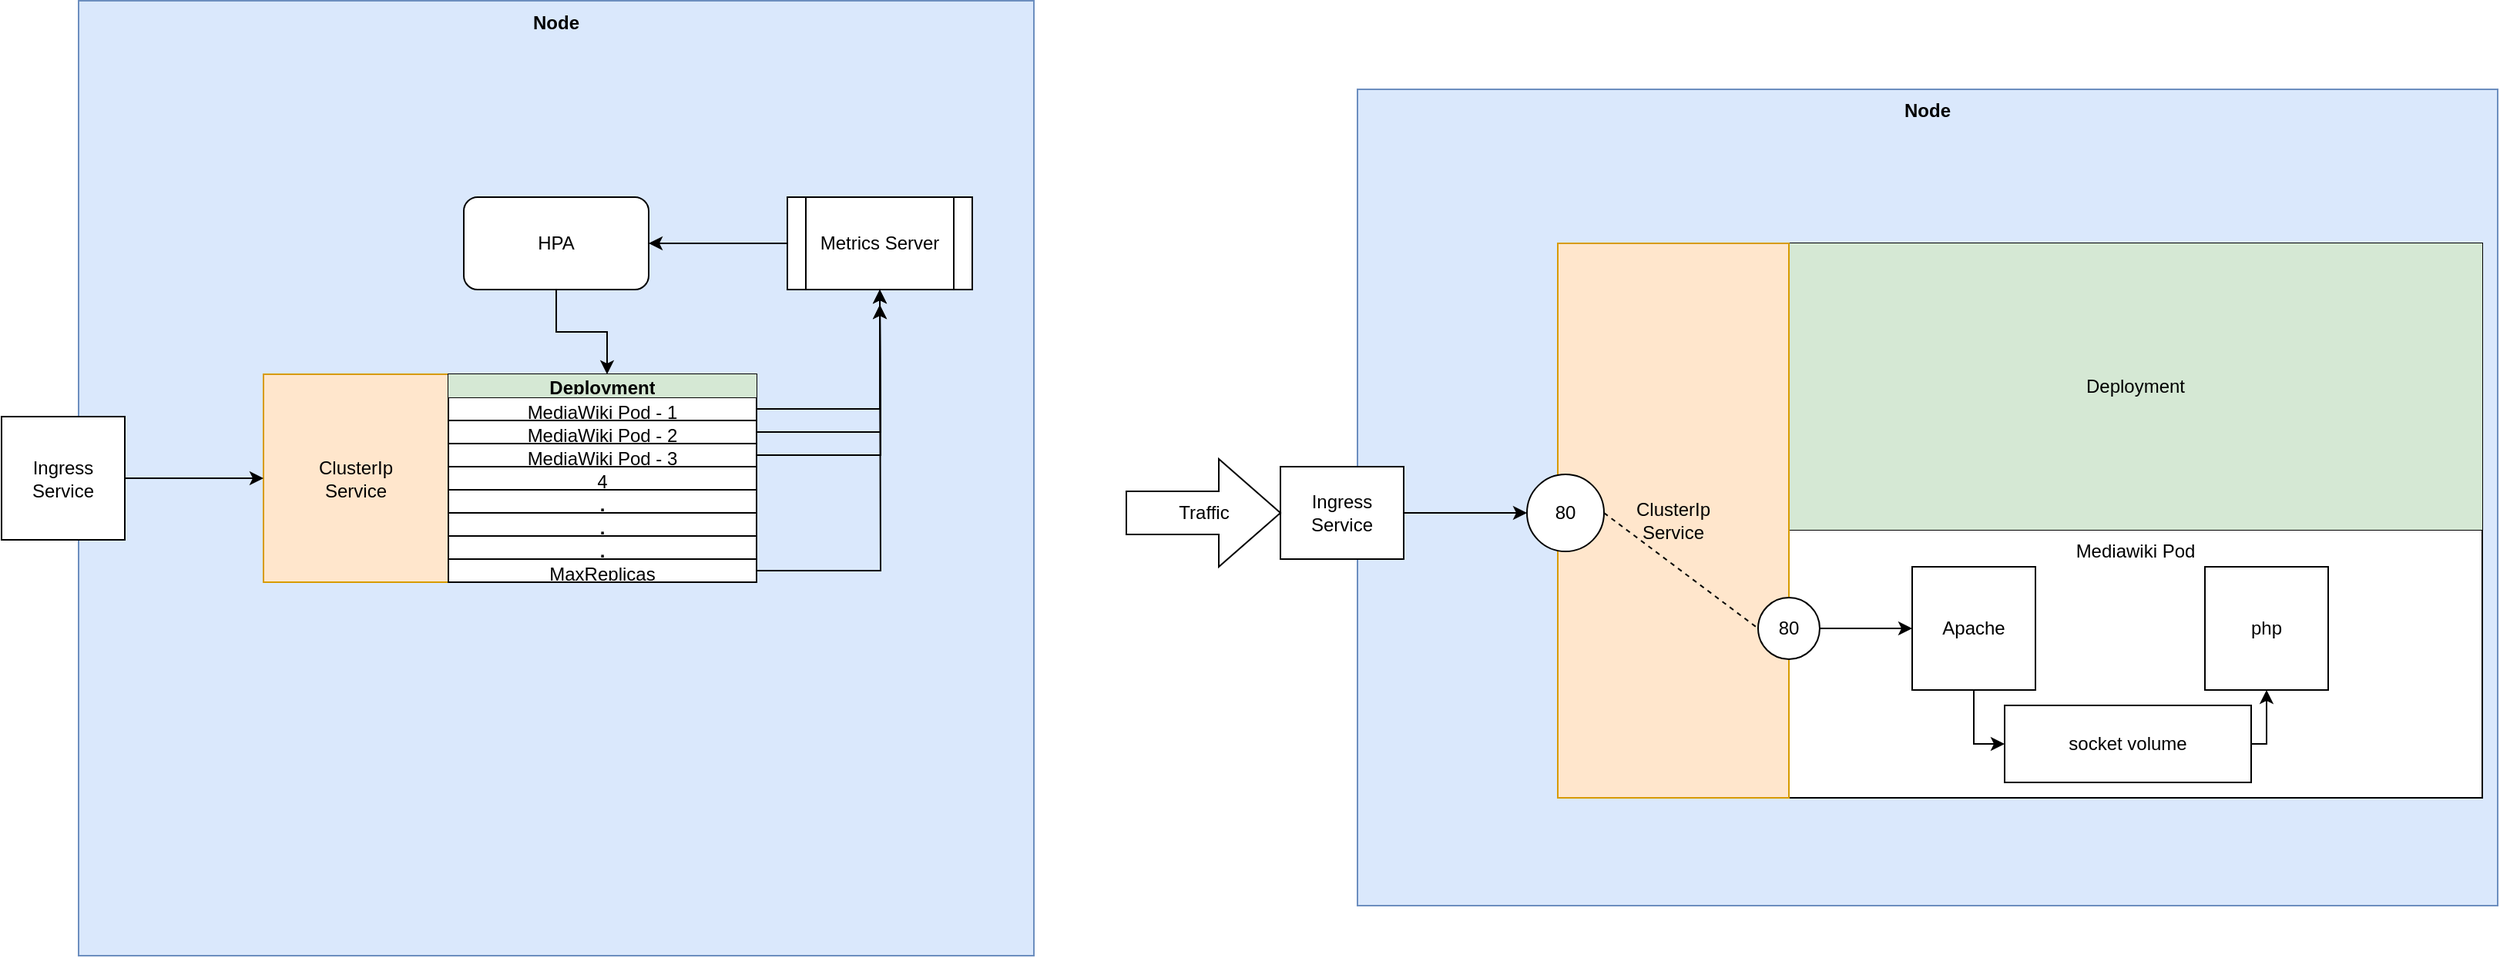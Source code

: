 <mxfile version="13.6.5" type="github">
  <diagram id="c2xdGZVpfBFtZU06sFAu" name="Page-1">
    <mxGraphModel dx="3122" dy="1873" grid="1" gridSize="10" guides="1" tooltips="1" connect="1" arrows="1" fold="1" page="1" pageScale="1" pageWidth="850" pageHeight="1100" math="0" shadow="0">
      <root>
        <mxCell id="0" />
        <mxCell id="1" parent="0" />
        <mxCell id="wnEvhWCxzCJM_M5vKxWp-17" value="&lt;div&gt;&lt;b&gt;Node&lt;/b&gt;&lt;/div&gt;" style="rounded=0;whiteSpace=wrap;html=1;verticalAlign=top;fillColor=#dae8fc;strokeColor=#6c8ebf;" vertex="1" parent="1">
          <mxGeometry x="20" y="50" width="740" height="530" as="geometry" />
        </mxCell>
        <mxCell id="wnEvhWCxzCJM_M5vKxWp-2" value="" style="shape=table;html=1;whiteSpace=wrap;startSize=0;container=1;collapsible=0;childLayout=tableLayout;verticalAlign=top;" vertex="1" parent="1">
          <mxGeometry x="300" y="150" width="450" height="360" as="geometry" />
        </mxCell>
        <mxCell id="wnEvhWCxzCJM_M5vKxWp-3" value="" style="shape=partialRectangle;html=1;whiteSpace=wrap;collapsible=0;dropTarget=0;pointerEvents=0;fillColor=none;top=0;left=0;bottom=0;right=0;points=[[0,0.5],[1,0.5]];portConstraint=eastwest;" vertex="1" parent="wnEvhWCxzCJM_M5vKxWp-2">
          <mxGeometry width="450" height="186" as="geometry" />
        </mxCell>
        <mxCell id="wnEvhWCxzCJM_M5vKxWp-4" value="Deployment" style="shape=partialRectangle;html=1;whiteSpace=wrap;connectable=0;overflow=hidden;fillColor=#d5e8d4;top=0;left=0;bottom=0;right=0;strokeColor=#82b366;" vertex="1" parent="wnEvhWCxzCJM_M5vKxWp-3">
          <mxGeometry width="450" height="186" as="geometry" />
        </mxCell>
        <mxCell id="wnEvhWCxzCJM_M5vKxWp-5" value="" style="shape=partialRectangle;html=1;whiteSpace=wrap;collapsible=0;dropTarget=0;pointerEvents=0;fillColor=none;top=0;left=0;bottom=0;right=0;points=[[0,0.5],[1,0.5]];portConstraint=eastwest;" vertex="1" parent="wnEvhWCxzCJM_M5vKxWp-2">
          <mxGeometry y="186" width="450" height="174" as="geometry" />
        </mxCell>
        <mxCell id="wnEvhWCxzCJM_M5vKxWp-6" value="&lt;div&gt;Mediawiki Pod&lt;/div&gt;" style="shape=partialRectangle;html=1;whiteSpace=wrap;connectable=0;overflow=hidden;fillColor=none;top=0;left=0;bottom=0;right=0;verticalAlign=top;" vertex="1" parent="wnEvhWCxzCJM_M5vKxWp-5">
          <mxGeometry width="450" height="174" as="geometry" />
        </mxCell>
        <mxCell id="wnEvhWCxzCJM_M5vKxWp-11" style="edgeStyle=orthogonalEdgeStyle;rounded=0;orthogonalLoop=1;jettySize=auto;html=1;exitX=0.5;exitY=1;exitDx=0;exitDy=0;entryX=0;entryY=0.5;entryDx=0;entryDy=0;" edge="1" parent="1" source="wnEvhWCxzCJM_M5vKxWp-7" target="wnEvhWCxzCJM_M5vKxWp-10">
          <mxGeometry relative="1" as="geometry" />
        </mxCell>
        <mxCell id="wnEvhWCxzCJM_M5vKxWp-7" value="Apache" style="whiteSpace=wrap;html=1;aspect=fixed;" vertex="1" parent="1">
          <mxGeometry x="380" y="360" width="80" height="80" as="geometry" />
        </mxCell>
        <mxCell id="wnEvhWCxzCJM_M5vKxWp-8" value="php" style="whiteSpace=wrap;html=1;aspect=fixed;" vertex="1" parent="1">
          <mxGeometry x="570" y="360" width="80" height="80" as="geometry" />
        </mxCell>
        <mxCell id="wnEvhWCxzCJM_M5vKxWp-9" value="ClusterIp&lt;br&gt;Service" style="rounded=0;whiteSpace=wrap;html=1;fillColor=#ffe6cc;strokeColor=#d79b00;" vertex="1" parent="1">
          <mxGeometry x="150" y="150" width="150" height="360" as="geometry" />
        </mxCell>
        <mxCell id="wnEvhWCxzCJM_M5vKxWp-12" style="edgeStyle=orthogonalEdgeStyle;rounded=0;orthogonalLoop=1;jettySize=auto;html=1;exitX=1;exitY=0.5;exitDx=0;exitDy=0;entryX=0.5;entryY=1;entryDx=0;entryDy=0;" edge="1" parent="1" source="wnEvhWCxzCJM_M5vKxWp-10" target="wnEvhWCxzCJM_M5vKxWp-8">
          <mxGeometry relative="1" as="geometry" />
        </mxCell>
        <mxCell id="wnEvhWCxzCJM_M5vKxWp-10" value="socket volume" style="rounded=0;whiteSpace=wrap;html=1;" vertex="1" parent="1">
          <mxGeometry x="440" y="450" width="160" height="50" as="geometry" />
        </mxCell>
        <mxCell id="wnEvhWCxzCJM_M5vKxWp-14" style="edgeStyle=orthogonalEdgeStyle;rounded=0;orthogonalLoop=1;jettySize=auto;html=1;exitX=1;exitY=0.5;exitDx=0;exitDy=0;entryX=0;entryY=0.5;entryDx=0;entryDy=0;" edge="1" parent="1" source="wnEvhWCxzCJM_M5vKxWp-13" target="wnEvhWCxzCJM_M5vKxWp-7">
          <mxGeometry relative="1" as="geometry" />
        </mxCell>
        <mxCell id="wnEvhWCxzCJM_M5vKxWp-13" value="80" style="ellipse;whiteSpace=wrap;html=1;aspect=fixed;" vertex="1" parent="1">
          <mxGeometry x="280" y="380" width="40" height="40" as="geometry" />
        </mxCell>
        <mxCell id="wnEvhWCxzCJM_M5vKxWp-15" value="80" style="ellipse;whiteSpace=wrap;html=1;aspect=fixed;" vertex="1" parent="1">
          <mxGeometry x="130" y="300" width="50" height="50" as="geometry" />
        </mxCell>
        <mxCell id="wnEvhWCxzCJM_M5vKxWp-16" value="" style="endArrow=none;dashed=1;html=1;exitX=1;exitY=0.5;exitDx=0;exitDy=0;entryX=0;entryY=0.5;entryDx=0;entryDy=0;" edge="1" parent="1" source="wnEvhWCxzCJM_M5vKxWp-15" target="wnEvhWCxzCJM_M5vKxWp-13">
          <mxGeometry width="50" height="50" relative="1" as="geometry">
            <mxPoint x="400" y="420" as="sourcePoint" />
            <mxPoint x="450" y="370" as="targetPoint" />
          </mxGeometry>
        </mxCell>
        <mxCell id="wnEvhWCxzCJM_M5vKxWp-19" style="edgeStyle=orthogonalEdgeStyle;rounded=0;orthogonalLoop=1;jettySize=auto;html=1;exitX=1;exitY=0.5;exitDx=0;exitDy=0;entryX=0;entryY=0.5;entryDx=0;entryDy=0;" edge="1" parent="1" source="wnEvhWCxzCJM_M5vKxWp-18" target="wnEvhWCxzCJM_M5vKxWp-15">
          <mxGeometry relative="1" as="geometry" />
        </mxCell>
        <mxCell id="wnEvhWCxzCJM_M5vKxWp-18" value="Ingress&lt;br&gt;Service" style="rounded=0;whiteSpace=wrap;html=1;" vertex="1" parent="1">
          <mxGeometry x="-30" y="295" width="80" height="60" as="geometry" />
        </mxCell>
        <mxCell id="wnEvhWCxzCJM_M5vKxWp-20" value="Traffic" style="html=1;shadow=0;dashed=0;align=center;verticalAlign=middle;shape=mxgraph.arrows2.arrow;dy=0.6;dx=40;notch=0;" vertex="1" parent="1">
          <mxGeometry x="-130" y="290" width="100" height="70" as="geometry" />
        </mxCell>
        <mxCell id="wnEvhWCxzCJM_M5vKxWp-21" value="&lt;b&gt;Node&lt;/b&gt;" style="whiteSpace=wrap;html=1;aspect=fixed;fillColor=#dae8fc;strokeColor=#6c8ebf;verticalAlign=top;" vertex="1" parent="1">
          <mxGeometry x="-810" y="-7.5" width="620" height="620" as="geometry" />
        </mxCell>
        <mxCell id="wnEvhWCxzCJM_M5vKxWp-44" style="edgeStyle=orthogonalEdgeStyle;rounded=0;orthogonalLoop=1;jettySize=auto;html=1;exitX=0.5;exitY=1;exitDx=0;exitDy=0;entryX=0.515;entryY=0;entryDx=0;entryDy=0;entryPerimeter=0;" edge="1" parent="1" source="wnEvhWCxzCJM_M5vKxWp-22" target="wnEvhWCxzCJM_M5vKxWp-26">
          <mxGeometry relative="1" as="geometry" />
        </mxCell>
        <mxCell id="wnEvhWCxzCJM_M5vKxWp-22" value="HPA" style="rounded=1;whiteSpace=wrap;html=1;" vertex="1" parent="1">
          <mxGeometry x="-560" y="120" width="120" height="60" as="geometry" />
        </mxCell>
        <mxCell id="wnEvhWCxzCJM_M5vKxWp-24" value="&lt;div&gt;ClusterIp&lt;/div&gt;&lt;div&gt;Service&lt;br&gt;&lt;/div&gt;" style="rounded=0;whiteSpace=wrap;html=1;fillColor=#ffe6cc;strokeColor=#d79b00;" vertex="1" parent="1">
          <mxGeometry x="-690" y="235" width="120" height="135" as="geometry" />
        </mxCell>
        <mxCell id="wnEvhWCxzCJM_M5vKxWp-25" value="" style="shape=table;html=1;whiteSpace=wrap;startSize=0;container=1;collapsible=0;childLayout=tableLayout;verticalAlign=top;" vertex="1" parent="1">
          <mxGeometry x="-570" y="235" width="200" height="135" as="geometry" />
        </mxCell>
        <mxCell id="wnEvhWCxzCJM_M5vKxWp-26" value="" style="shape=partialRectangle;html=1;whiteSpace=wrap;collapsible=0;dropTarget=0;pointerEvents=0;fillColor=none;top=0;left=0;bottom=0;right=0;points=[[0,0.5],[1,0.5]];portConstraint=eastwest;" vertex="1" parent="wnEvhWCxzCJM_M5vKxWp-25">
          <mxGeometry width="200" height="15" as="geometry" />
        </mxCell>
        <mxCell id="wnEvhWCxzCJM_M5vKxWp-27" value="&lt;b&gt;Deployment&lt;/b&gt;" style="shape=partialRectangle;html=1;whiteSpace=wrap;connectable=0;overflow=hidden;fillColor=#d5e8d4;top=0;left=0;bottom=0;right=0;strokeColor=#82b366;verticalAlign=bottom;" vertex="1" parent="wnEvhWCxzCJM_M5vKxWp-26">
          <mxGeometry width="200" height="15" as="geometry" />
        </mxCell>
        <mxCell id="wnEvhWCxzCJM_M5vKxWp-28" value="" style="shape=partialRectangle;html=1;whiteSpace=wrap;collapsible=0;dropTarget=0;pointerEvents=0;fillColor=none;top=0;left=0;bottom=0;right=0;points=[[0,0.5],[1,0.5]];portConstraint=eastwest;" vertex="1" parent="wnEvhWCxzCJM_M5vKxWp-25">
          <mxGeometry y="15" width="200" height="15" as="geometry" />
        </mxCell>
        <mxCell id="wnEvhWCxzCJM_M5vKxWp-29" value="&lt;div&gt;MediaWiki Pod - 1&lt;/div&gt;" style="shape=partialRectangle;html=1;whiteSpace=wrap;connectable=0;overflow=hidden;fillColor=none;top=0;left=0;bottom=0;right=0;" vertex="1" parent="wnEvhWCxzCJM_M5vKxWp-28">
          <mxGeometry width="200" height="15" as="geometry" />
        </mxCell>
        <mxCell id="wnEvhWCxzCJM_M5vKxWp-30" value="" style="shape=partialRectangle;html=1;whiteSpace=wrap;collapsible=0;dropTarget=0;pointerEvents=0;fillColor=none;top=0;left=0;bottom=0;right=0;points=[[0,0.5],[1,0.5]];portConstraint=eastwest;" vertex="1" parent="wnEvhWCxzCJM_M5vKxWp-25">
          <mxGeometry y="30" width="200" height="15" as="geometry" />
        </mxCell>
        <mxCell id="wnEvhWCxzCJM_M5vKxWp-31" value="MediaWiki Pod - 2" style="shape=partialRectangle;html=1;whiteSpace=wrap;connectable=0;overflow=hidden;fillColor=none;top=0;left=0;bottom=0;right=0;" vertex="1" parent="wnEvhWCxzCJM_M5vKxWp-30">
          <mxGeometry width="200" height="15" as="geometry" />
        </mxCell>
        <mxCell id="wnEvhWCxzCJM_M5vKxWp-32" value="" style="shape=partialRectangle;html=1;whiteSpace=wrap;collapsible=0;dropTarget=0;pointerEvents=0;fillColor=none;top=0;left=0;bottom=0;right=0;points=[[0,0.5],[1,0.5]];portConstraint=eastwest;" vertex="1" parent="wnEvhWCxzCJM_M5vKxWp-25">
          <mxGeometry y="45" width="200" height="15" as="geometry" />
        </mxCell>
        <mxCell id="wnEvhWCxzCJM_M5vKxWp-33" value="&lt;div&gt;MediaWiki Pod - 3&lt;br&gt;&lt;/div&gt;" style="shape=partialRectangle;html=1;whiteSpace=wrap;connectable=0;overflow=hidden;fillColor=none;top=0;left=0;bottom=0;right=0;" vertex="1" parent="wnEvhWCxzCJM_M5vKxWp-32">
          <mxGeometry width="200" height="15" as="geometry" />
        </mxCell>
        <mxCell id="wnEvhWCxzCJM_M5vKxWp-42" style="shape=partialRectangle;html=1;whiteSpace=wrap;collapsible=0;dropTarget=0;pointerEvents=0;fillColor=none;top=0;left=0;bottom=0;right=0;points=[[0,0.5],[1,0.5]];portConstraint=eastwest;" vertex="1" parent="wnEvhWCxzCJM_M5vKxWp-25">
          <mxGeometry y="60" width="200" height="15" as="geometry" />
        </mxCell>
        <mxCell id="wnEvhWCxzCJM_M5vKxWp-43" value="4" style="shape=partialRectangle;html=1;whiteSpace=wrap;connectable=0;overflow=hidden;fillColor=none;top=0;left=0;bottom=0;right=0;" vertex="1" parent="wnEvhWCxzCJM_M5vKxWp-42">
          <mxGeometry width="200" height="15" as="geometry" />
        </mxCell>
        <mxCell id="wnEvhWCxzCJM_M5vKxWp-40" style="shape=partialRectangle;html=1;whiteSpace=wrap;collapsible=0;dropTarget=0;pointerEvents=0;fillColor=none;top=0;left=0;bottom=0;right=0;points=[[0,0.5],[1,0.5]];portConstraint=eastwest;" vertex="1" parent="wnEvhWCxzCJM_M5vKxWp-25">
          <mxGeometry y="75" width="200" height="15" as="geometry" />
        </mxCell>
        <mxCell id="wnEvhWCxzCJM_M5vKxWp-41" value="&lt;b&gt;.&lt;/b&gt;" style="shape=partialRectangle;html=1;whiteSpace=wrap;connectable=0;overflow=hidden;fillColor=none;top=0;left=0;bottom=0;right=0;" vertex="1" parent="wnEvhWCxzCJM_M5vKxWp-40">
          <mxGeometry width="200" height="15" as="geometry" />
        </mxCell>
        <mxCell id="wnEvhWCxzCJM_M5vKxWp-38" style="shape=partialRectangle;html=1;whiteSpace=wrap;collapsible=0;dropTarget=0;pointerEvents=0;fillColor=none;top=0;left=0;bottom=0;right=0;points=[[0,0.5],[1,0.5]];portConstraint=eastwest;" vertex="1" parent="wnEvhWCxzCJM_M5vKxWp-25">
          <mxGeometry y="90" width="200" height="15" as="geometry" />
        </mxCell>
        <mxCell id="wnEvhWCxzCJM_M5vKxWp-39" value="&lt;b&gt;.&lt;/b&gt;" style="shape=partialRectangle;html=1;whiteSpace=wrap;connectable=0;overflow=hidden;fillColor=none;top=0;left=0;bottom=0;right=0;" vertex="1" parent="wnEvhWCxzCJM_M5vKxWp-38">
          <mxGeometry width="200" height="15" as="geometry" />
        </mxCell>
        <mxCell id="wnEvhWCxzCJM_M5vKxWp-36" style="shape=partialRectangle;html=1;whiteSpace=wrap;collapsible=0;dropTarget=0;pointerEvents=0;fillColor=none;top=0;left=0;bottom=0;right=0;points=[[0,0.5],[1,0.5]];portConstraint=eastwest;" vertex="1" parent="wnEvhWCxzCJM_M5vKxWp-25">
          <mxGeometry y="105" width="200" height="15" as="geometry" />
        </mxCell>
        <mxCell id="wnEvhWCxzCJM_M5vKxWp-37" value="&lt;b&gt;.&lt;/b&gt;" style="shape=partialRectangle;html=1;whiteSpace=wrap;connectable=0;overflow=hidden;fillColor=none;top=0;left=0;bottom=0;right=0;" vertex="1" parent="wnEvhWCxzCJM_M5vKxWp-36">
          <mxGeometry width="200" height="15" as="geometry" />
        </mxCell>
        <mxCell id="wnEvhWCxzCJM_M5vKxWp-34" style="shape=partialRectangle;html=1;whiteSpace=wrap;collapsible=0;dropTarget=0;pointerEvents=0;fillColor=none;top=0;left=0;bottom=0;right=0;points=[[0,0.5],[1,0.5]];portConstraint=eastwest;" vertex="1" parent="wnEvhWCxzCJM_M5vKxWp-25">
          <mxGeometry y="120" width="200" height="15" as="geometry" />
        </mxCell>
        <mxCell id="wnEvhWCxzCJM_M5vKxWp-35" value="MaxReplicas" style="shape=partialRectangle;html=1;whiteSpace=wrap;connectable=0;overflow=hidden;fillColor=none;top=0;left=0;bottom=0;right=0;" vertex="1" parent="wnEvhWCxzCJM_M5vKxWp-34">
          <mxGeometry width="200" height="15" as="geometry" />
        </mxCell>
        <mxCell id="wnEvhWCxzCJM_M5vKxWp-46" style="edgeStyle=orthogonalEdgeStyle;rounded=0;orthogonalLoop=1;jettySize=auto;html=1;exitX=0;exitY=0.5;exitDx=0;exitDy=0;entryX=1;entryY=0.5;entryDx=0;entryDy=0;" edge="1" parent="1" source="wnEvhWCxzCJM_M5vKxWp-45" target="wnEvhWCxzCJM_M5vKxWp-22">
          <mxGeometry relative="1" as="geometry" />
        </mxCell>
        <mxCell id="wnEvhWCxzCJM_M5vKxWp-45" value="Metrics Server" style="shape=process;whiteSpace=wrap;html=1;backgroundOutline=1;" vertex="1" parent="1">
          <mxGeometry x="-350" y="120" width="120" height="60" as="geometry" />
        </mxCell>
        <mxCell id="wnEvhWCxzCJM_M5vKxWp-48" style="edgeStyle=orthogonalEdgeStyle;rounded=0;orthogonalLoop=1;jettySize=auto;html=1;exitX=1;exitY=0.5;exitDx=0;exitDy=0;entryX=0;entryY=0.5;entryDx=0;entryDy=0;" edge="1" parent="1" source="wnEvhWCxzCJM_M5vKxWp-47" target="wnEvhWCxzCJM_M5vKxWp-24">
          <mxGeometry relative="1" as="geometry" />
        </mxCell>
        <mxCell id="wnEvhWCxzCJM_M5vKxWp-47" value="Ingress&lt;br&gt;Service" style="whiteSpace=wrap;html=1;aspect=fixed;" vertex="1" parent="1">
          <mxGeometry x="-860" y="262.5" width="80" height="80" as="geometry" />
        </mxCell>
        <mxCell id="wnEvhWCxzCJM_M5vKxWp-49" style="edgeStyle=orthogonalEdgeStyle;rounded=0;orthogonalLoop=1;jettySize=auto;html=1;exitX=1;exitY=0.5;exitDx=0;exitDy=0;" edge="1" parent="1" source="wnEvhWCxzCJM_M5vKxWp-28" target="wnEvhWCxzCJM_M5vKxWp-45">
          <mxGeometry relative="1" as="geometry" />
        </mxCell>
        <mxCell id="wnEvhWCxzCJM_M5vKxWp-50" style="edgeStyle=orthogonalEdgeStyle;rounded=0;orthogonalLoop=1;jettySize=auto;html=1;exitX=1;exitY=0.5;exitDx=0;exitDy=0;" edge="1" parent="1" source="wnEvhWCxzCJM_M5vKxWp-30">
          <mxGeometry relative="1" as="geometry">
            <mxPoint x="-290" y="190" as="targetPoint" />
          </mxGeometry>
        </mxCell>
        <mxCell id="wnEvhWCxzCJM_M5vKxWp-51" style="edgeStyle=orthogonalEdgeStyle;rounded=0;orthogonalLoop=1;jettySize=auto;html=1;exitX=1;exitY=0.5;exitDx=0;exitDy=0;" edge="1" parent="1" source="wnEvhWCxzCJM_M5vKxWp-32">
          <mxGeometry relative="1" as="geometry">
            <mxPoint x="-290" y="180" as="targetPoint" />
          </mxGeometry>
        </mxCell>
        <mxCell id="wnEvhWCxzCJM_M5vKxWp-52" style="edgeStyle=orthogonalEdgeStyle;rounded=0;orthogonalLoop=1;jettySize=auto;html=1;exitX=1;exitY=0.5;exitDx=0;exitDy=0;" edge="1" parent="1" source="wnEvhWCxzCJM_M5vKxWp-34">
          <mxGeometry relative="1" as="geometry">
            <mxPoint x="-290" y="190" as="targetPoint" />
          </mxGeometry>
        </mxCell>
      </root>
    </mxGraphModel>
  </diagram>
</mxfile>
